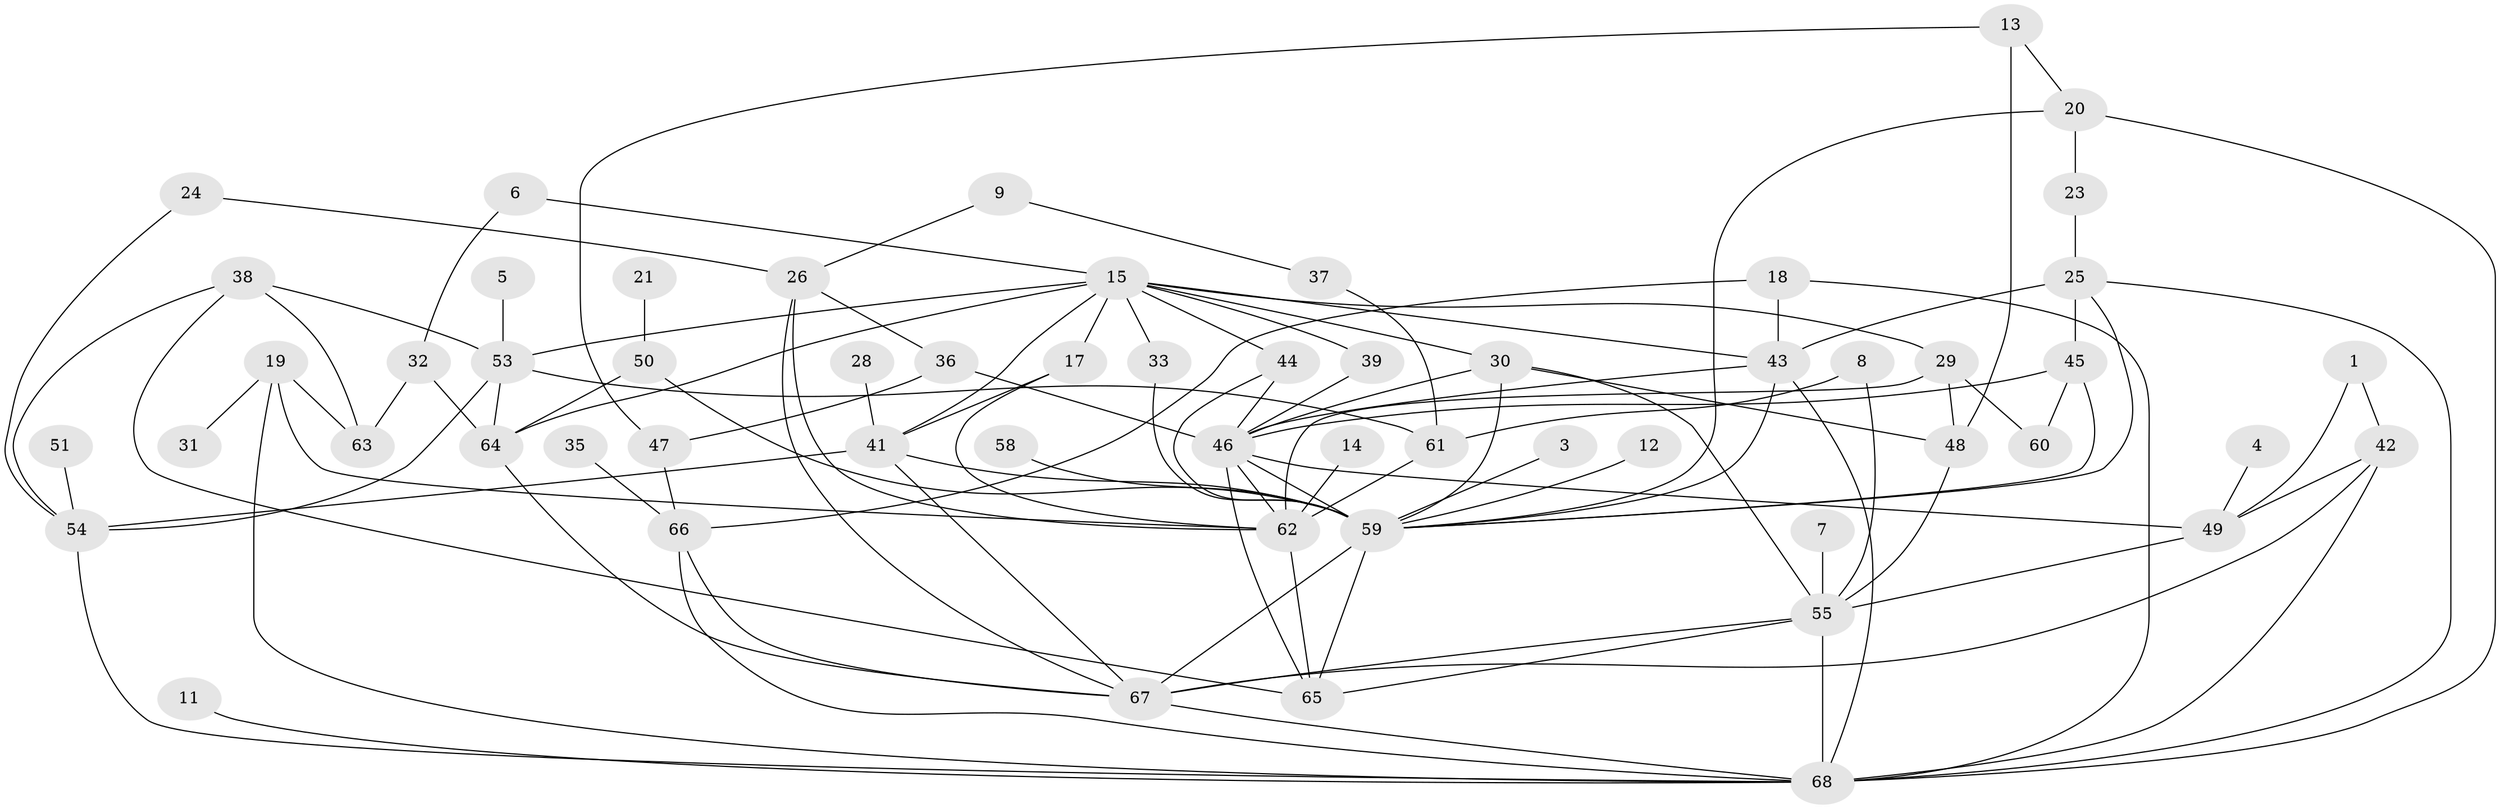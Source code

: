 // original degree distribution, {2: 0.29411764705882354, 1: 0.16911764705882354, 3: 0.17647058823529413, 4: 0.17647058823529413, 5: 0.051470588235294115, 0: 0.0661764705882353, 8: 0.014705882352941176, 6: 0.051470588235294115}
// Generated by graph-tools (version 1.1) at 2025/25/03/09/25 03:25:17]
// undirected, 58 vertices, 111 edges
graph export_dot {
graph [start="1"]
  node [color=gray90,style=filled];
  1;
  3;
  4;
  5;
  6;
  7;
  8;
  9;
  11;
  12;
  13;
  14;
  15;
  17;
  18;
  19;
  20;
  21;
  23;
  24;
  25;
  26;
  28;
  29;
  30;
  31;
  32;
  33;
  35;
  36;
  37;
  38;
  39;
  41;
  42;
  43;
  44;
  45;
  46;
  47;
  48;
  49;
  50;
  51;
  53;
  54;
  55;
  58;
  59;
  60;
  61;
  62;
  63;
  64;
  65;
  66;
  67;
  68;
  1 -- 42 [weight=1.0];
  1 -- 49 [weight=1.0];
  3 -- 59 [weight=1.0];
  4 -- 49 [weight=1.0];
  5 -- 53 [weight=1.0];
  6 -- 15 [weight=2.0];
  6 -- 32 [weight=1.0];
  7 -- 55 [weight=1.0];
  8 -- 55 [weight=1.0];
  8 -- 61 [weight=1.0];
  9 -- 26 [weight=1.0];
  9 -- 37 [weight=1.0];
  11 -- 68 [weight=1.0];
  12 -- 59 [weight=1.0];
  13 -- 20 [weight=1.0];
  13 -- 47 [weight=1.0];
  13 -- 48 [weight=1.0];
  14 -- 62 [weight=1.0];
  15 -- 17 [weight=1.0];
  15 -- 29 [weight=1.0];
  15 -- 30 [weight=1.0];
  15 -- 33 [weight=1.0];
  15 -- 39 [weight=1.0];
  15 -- 41 [weight=1.0];
  15 -- 43 [weight=1.0];
  15 -- 44 [weight=1.0];
  15 -- 53 [weight=1.0];
  15 -- 64 [weight=1.0];
  17 -- 41 [weight=1.0];
  17 -- 62 [weight=1.0];
  18 -- 43 [weight=1.0];
  18 -- 66 [weight=1.0];
  18 -- 68 [weight=1.0];
  19 -- 31 [weight=1.0];
  19 -- 62 [weight=1.0];
  19 -- 63 [weight=1.0];
  19 -- 68 [weight=1.0];
  20 -- 23 [weight=1.0];
  20 -- 59 [weight=1.0];
  20 -- 68 [weight=1.0];
  21 -- 50 [weight=1.0];
  23 -- 25 [weight=1.0];
  24 -- 26 [weight=1.0];
  24 -- 54 [weight=1.0];
  25 -- 43 [weight=1.0];
  25 -- 45 [weight=1.0];
  25 -- 59 [weight=1.0];
  25 -- 68 [weight=1.0];
  26 -- 36 [weight=1.0];
  26 -- 62 [weight=1.0];
  26 -- 67 [weight=1.0];
  28 -- 41 [weight=1.0];
  29 -- 48 [weight=1.0];
  29 -- 60 [weight=1.0];
  29 -- 62 [weight=2.0];
  30 -- 46 [weight=1.0];
  30 -- 48 [weight=1.0];
  30 -- 55 [weight=1.0];
  30 -- 59 [weight=1.0];
  32 -- 63 [weight=1.0];
  32 -- 64 [weight=1.0];
  33 -- 59 [weight=1.0];
  35 -- 66 [weight=1.0];
  36 -- 46 [weight=1.0];
  36 -- 47 [weight=1.0];
  37 -- 61 [weight=1.0];
  38 -- 53 [weight=1.0];
  38 -- 54 [weight=1.0];
  38 -- 63 [weight=1.0];
  38 -- 65 [weight=1.0];
  39 -- 46 [weight=1.0];
  41 -- 54 [weight=1.0];
  41 -- 59 [weight=1.0];
  41 -- 67 [weight=1.0];
  42 -- 49 [weight=1.0];
  42 -- 67 [weight=1.0];
  42 -- 68 [weight=1.0];
  43 -- 46 [weight=1.0];
  43 -- 59 [weight=1.0];
  43 -- 68 [weight=1.0];
  44 -- 46 [weight=1.0];
  44 -- 59 [weight=1.0];
  45 -- 46 [weight=1.0];
  45 -- 59 [weight=1.0];
  45 -- 60 [weight=1.0];
  46 -- 49 [weight=1.0];
  46 -- 59 [weight=1.0];
  46 -- 62 [weight=1.0];
  46 -- 65 [weight=1.0];
  47 -- 66 [weight=1.0];
  48 -- 55 [weight=1.0];
  49 -- 55 [weight=1.0];
  50 -- 59 [weight=1.0];
  50 -- 64 [weight=1.0];
  51 -- 54 [weight=1.0];
  53 -- 54 [weight=1.0];
  53 -- 61 [weight=1.0];
  53 -- 64 [weight=1.0];
  54 -- 68 [weight=1.0];
  55 -- 65 [weight=1.0];
  55 -- 67 [weight=1.0];
  55 -- 68 [weight=2.0];
  58 -- 59 [weight=1.0];
  59 -- 65 [weight=1.0];
  59 -- 67 [weight=1.0];
  61 -- 62 [weight=1.0];
  62 -- 65 [weight=1.0];
  64 -- 67 [weight=1.0];
  66 -- 67 [weight=1.0];
  66 -- 68 [weight=1.0];
  67 -- 68 [weight=1.0];
}
